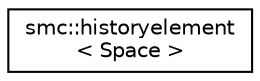 digraph "Graphical Class Hierarchy"
{
 // LATEX_PDF_SIZE
  edge [fontname="Helvetica",fontsize="10",labelfontname="Helvetica",labelfontsize="10"];
  node [fontname="Helvetica",fontsize="10",shape=record];
  rankdir="LR";
  Node0 [label="smc::historyelement\l\< Space \>",height=0.2,width=0.4,color="black", fillcolor="white", style="filled",URL="$classsmc_1_1historyelement.html",tooltip="A template class for the elements of a linked list to be used for the history of the sampler."];
}

